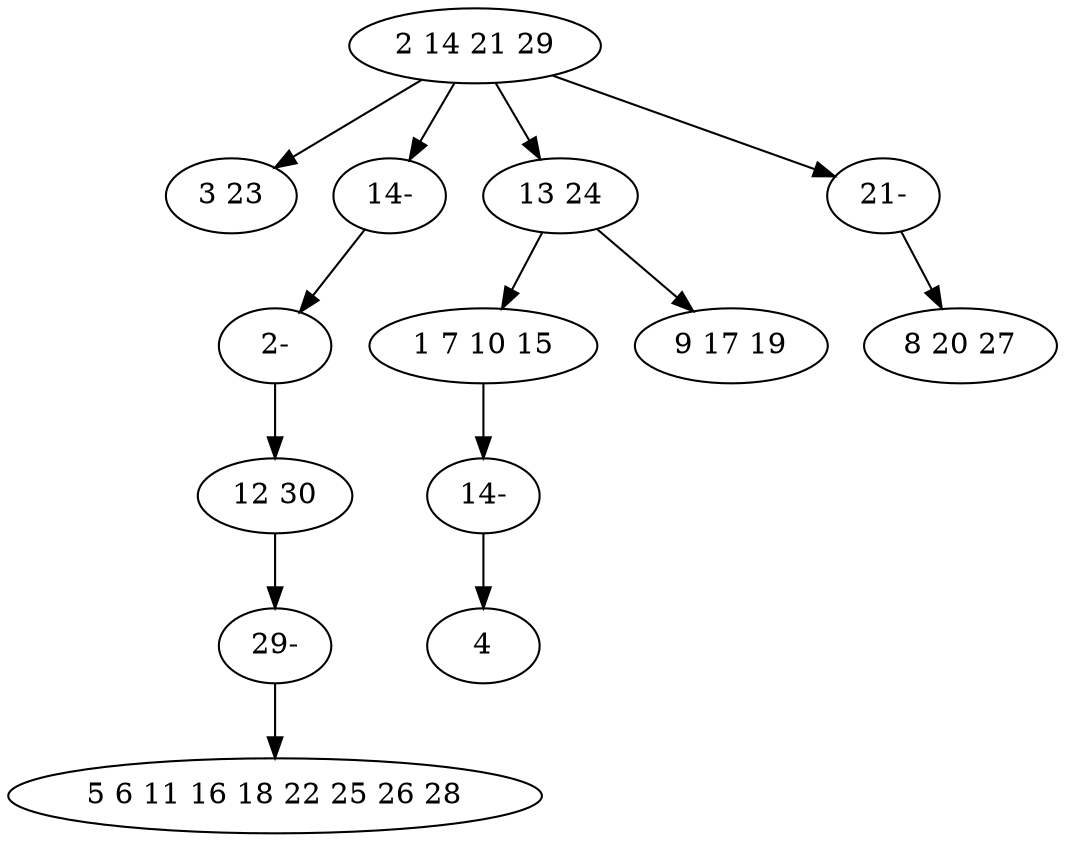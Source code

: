 digraph true_tree {
	"0" -> "1"
	"0" -> "9"
	"0" -> "3"
	"3" -> "4"
	"3" -> "5"
	"0" -> "12"
	"2" -> "10"
	"4" -> "11"
	"9" -> "13"
	"10" -> "7"
	"11" -> "8"
	"12" -> "6"
	"13" -> "2"
	"0" [label="2 14 21 29"];
	"1" [label="3 23"];
	"2" [label="12 30"];
	"3" [label="13 24"];
	"4" [label="1 7 10 15"];
	"5" [label="9 17 19"];
	"6" [label="8 20 27"];
	"7" [label="5 6 11 16 18 22 25 26 28"];
	"8" [label="4"];
	"9" [label="14-"];
	"10" [label="29-"];
	"11" [label="14-"];
	"12" [label="21-"];
	"13" [label="2-"];
}
